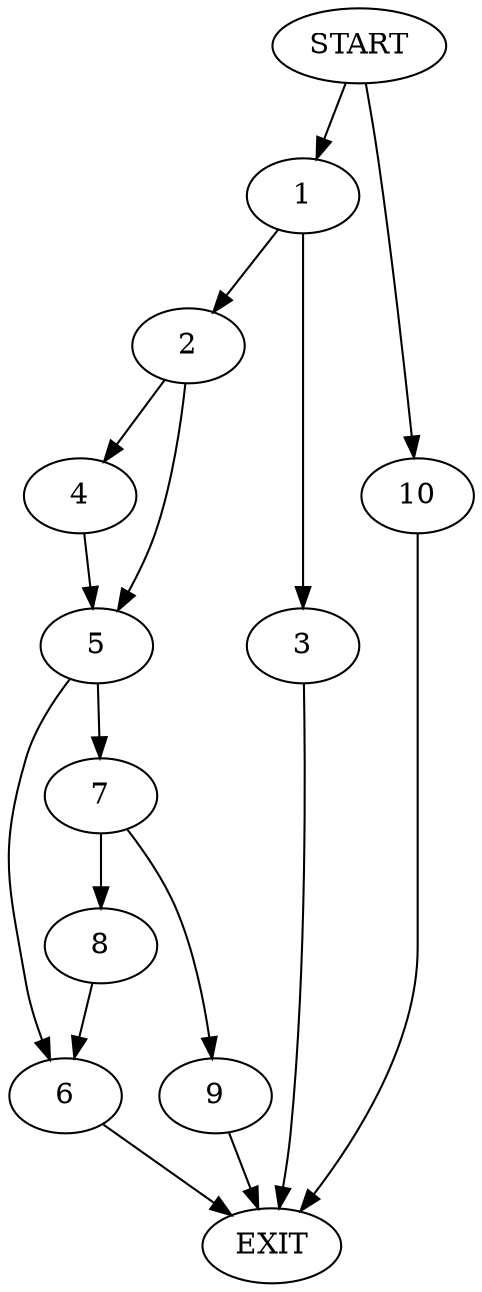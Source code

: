 digraph {
0 [label="START"]
11 [label="EXIT"]
0 -> 1
1 -> 2
1 -> 3
2 -> 4
2 -> 5
3 -> 11
4 -> 5
5 -> 6
5 -> 7
7 -> 8
7 -> 9
6 -> 11
8 -> 6
9 -> 11
0 -> 10
10 -> 11
}
